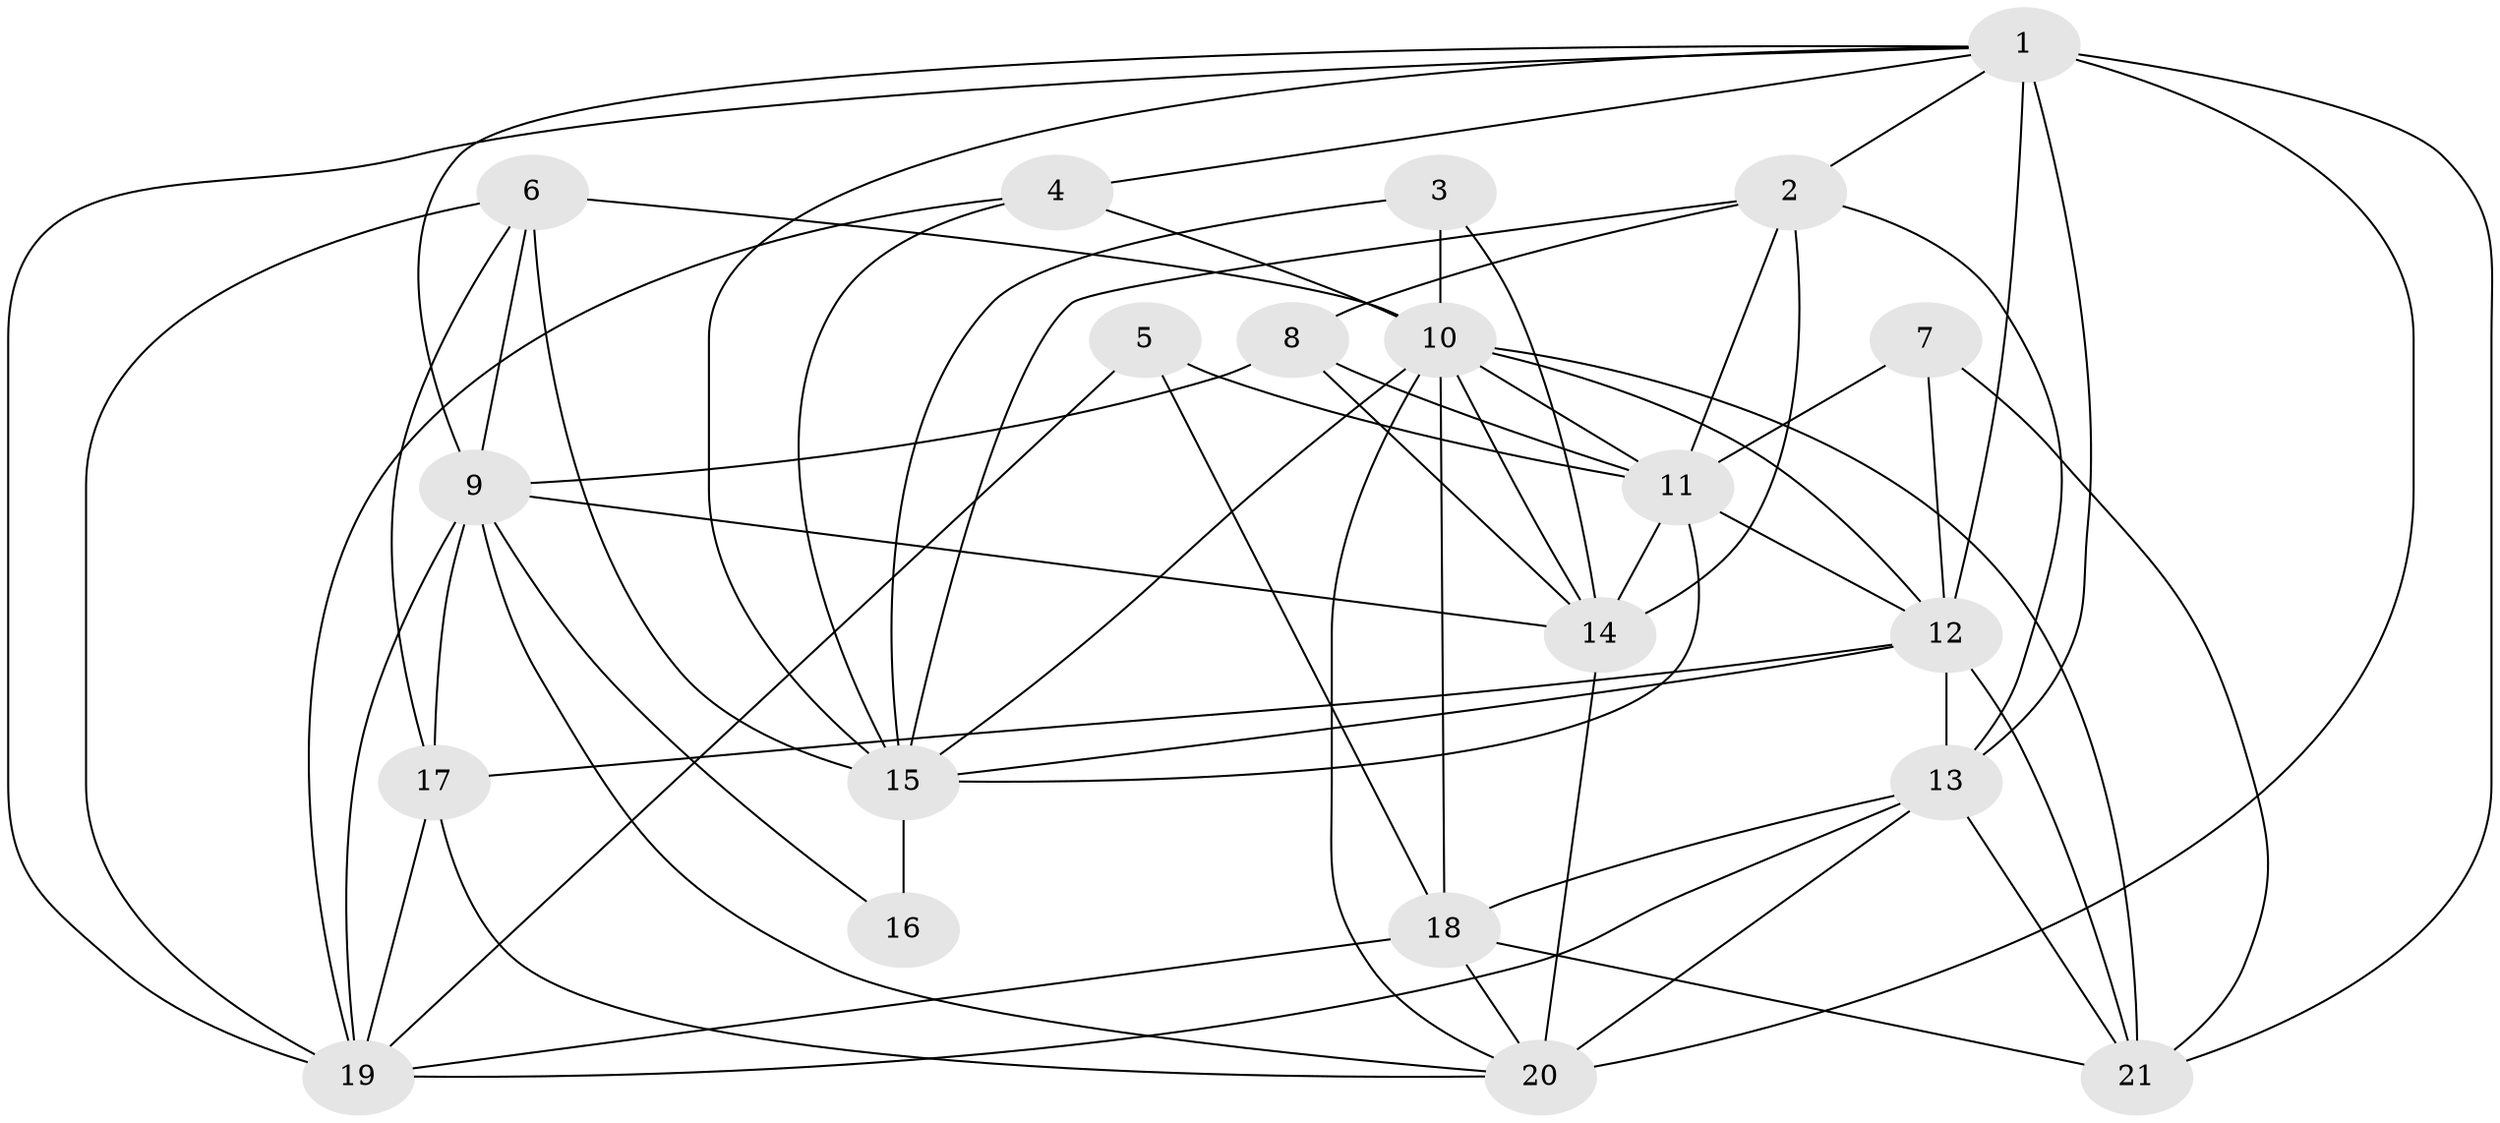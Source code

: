 // original degree distribution, {4: 1.0}
// Generated by graph-tools (version 1.1) at 2025/53/03/04/25 22:53:45]
// undirected, 21 vertices, 64 edges
graph export_dot {
  node [color=gray90,style=filled];
  1;
  2;
  3;
  4;
  5;
  6;
  7;
  8;
  9;
  10;
  11;
  12;
  13;
  14;
  15;
  16;
  17;
  18;
  19;
  20;
  21;
  1 -- 2 [weight=1.0];
  1 -- 4 [weight=2.0];
  1 -- 9 [weight=1.0];
  1 -- 12 [weight=1.0];
  1 -- 13 [weight=2.0];
  1 -- 15 [weight=1.0];
  1 -- 19 [weight=1.0];
  1 -- 20 [weight=2.0];
  1 -- 21 [weight=1.0];
  2 -- 8 [weight=1.0];
  2 -- 11 [weight=1.0];
  2 -- 13 [weight=2.0];
  2 -- 14 [weight=4.0];
  2 -- 15 [weight=1.0];
  3 -- 10 [weight=2.0];
  3 -- 14 [weight=1.0];
  3 -- 15 [weight=1.0];
  4 -- 10 [weight=1.0];
  4 -- 15 [weight=1.0];
  4 -- 19 [weight=2.0];
  5 -- 11 [weight=1.0];
  5 -- 18 [weight=2.0];
  5 -- 19 [weight=1.0];
  6 -- 9 [weight=1.0];
  6 -- 10 [weight=1.0];
  6 -- 15 [weight=2.0];
  6 -- 17 [weight=1.0];
  6 -- 19 [weight=1.0];
  7 -- 11 [weight=3.0];
  7 -- 12 [weight=2.0];
  7 -- 21 [weight=1.0];
  8 -- 9 [weight=1.0];
  8 -- 11 [weight=1.0];
  8 -- 14 [weight=1.0];
  9 -- 14 [weight=1.0];
  9 -- 16 [weight=1.0];
  9 -- 17 [weight=1.0];
  9 -- 19 [weight=1.0];
  9 -- 20 [weight=1.0];
  10 -- 11 [weight=1.0];
  10 -- 12 [weight=1.0];
  10 -- 14 [weight=1.0];
  10 -- 15 [weight=1.0];
  10 -- 18 [weight=2.0];
  10 -- 20 [weight=1.0];
  10 -- 21 [weight=1.0];
  11 -- 12 [weight=1.0];
  11 -- 14 [weight=1.0];
  11 -- 15 [weight=1.0];
  12 -- 13 [weight=2.0];
  12 -- 15 [weight=1.0];
  12 -- 17 [weight=2.0];
  12 -- 21 [weight=2.0];
  13 -- 18 [weight=1.0];
  13 -- 19 [weight=2.0];
  13 -- 20 [weight=1.0];
  13 -- 21 [weight=2.0];
  14 -- 20 [weight=1.0];
  15 -- 16 [weight=3.0];
  17 -- 19 [weight=1.0];
  17 -- 20 [weight=1.0];
  18 -- 19 [weight=1.0];
  18 -- 20 [weight=1.0];
  18 -- 21 [weight=1.0];
}
